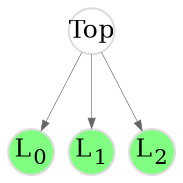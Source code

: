 digraph gpt_discover {
	graph [
		rankdir="TB"
		bgcolor="white"
		color="white"
		nodesep="0.1"
		ranksep="0.5"
	];

	node [
		fontsize="12"
		style="solid"
		width="0.3"
		height="0.3"
		fixedsize="true"
		penwidth="1.0"
		color="#DDDDDD"
	];

	edge [
		penwidth="0.3"
		color="#666666"
		arrowsize="0.5"
	];


	b_Top [ label=<Top>                                              ];
	b_L0  [ label=<L<SUB>0</SUB>> style="filled" fillcolor="#80ff80" ];
	b_L1  [ label=<L<SUB>1</SUB>> style="filled" fillcolor="#80ff80" ];
	b_L2  [ label=<L<SUB>2</SUB>> style="filled" fillcolor="#80ff80" ];

	b_Top -> b_L0;
	b_Top -> b_L1;
	b_Top -> b_L2;
}

